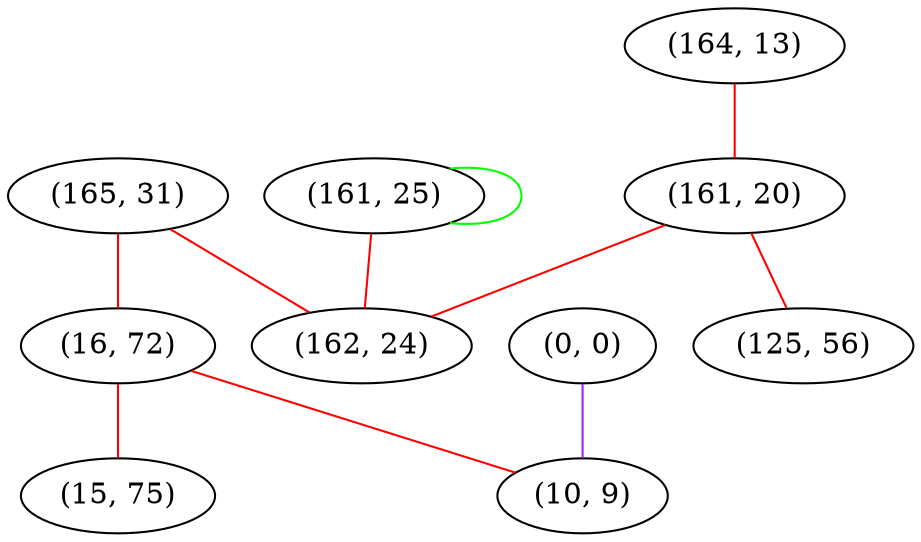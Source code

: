 graph "" {
"(165, 31)";
"(161, 25)";
"(16, 72)";
"(164, 13)";
"(15, 75)";
"(0, 0)";
"(161, 20)";
"(125, 56)";
"(162, 24)";
"(10, 9)";
"(165, 31)" -- "(162, 24)"  [color=red, key=0, weight=1];
"(165, 31)" -- "(16, 72)"  [color=red, key=0, weight=1];
"(161, 25)" -- "(162, 24)"  [color=red, key=0, weight=1];
"(161, 25)" -- "(161, 25)"  [color=green, key=0, weight=2];
"(16, 72)" -- "(15, 75)"  [color=red, key=0, weight=1];
"(16, 72)" -- "(10, 9)"  [color=red, key=0, weight=1];
"(164, 13)" -- "(161, 20)"  [color=red, key=0, weight=1];
"(0, 0)" -- "(10, 9)"  [color=purple, key=0, weight=4];
"(161, 20)" -- "(162, 24)"  [color=red, key=0, weight=1];
"(161, 20)" -- "(125, 56)"  [color=red, key=0, weight=1];
}
